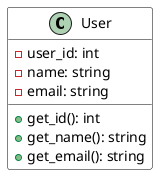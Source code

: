 @startuml core_classes_updated
skinparam class {
  BackgroundColor White
  ArrowColor Black
  BorderColor Black
}

class User {
  - user_id: int
  - name: string
  - email: string
  + get_id(): int
  + get_name(): string
  + get_email(): string
}

@enduml